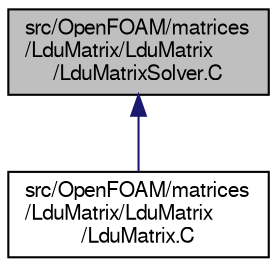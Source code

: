 digraph "src/OpenFOAM/matrices/LduMatrix/LduMatrix/LduMatrixSolver.C"
{
  bgcolor="transparent";
  edge [fontname="FreeSans",fontsize="10",labelfontname="FreeSans",labelfontsize="10"];
  node [fontname="FreeSans",fontsize="10",shape=record];
  Node1 [label="src/OpenFOAM/matrices\l/LduMatrix/LduMatrix\l/LduMatrixSolver.C",height=0.2,width=0.4,color="black", fillcolor="grey75", style="filled" fontcolor="black"];
  Node1 -> Node2 [dir="back",color="midnightblue",fontsize="10",style="solid",fontname="FreeSans"];
  Node2 [label="src/OpenFOAM/matrices\l/LduMatrix/LduMatrix\l/LduMatrix.C",height=0.2,width=0.4,color="black",URL="$a07822.html"];
}
